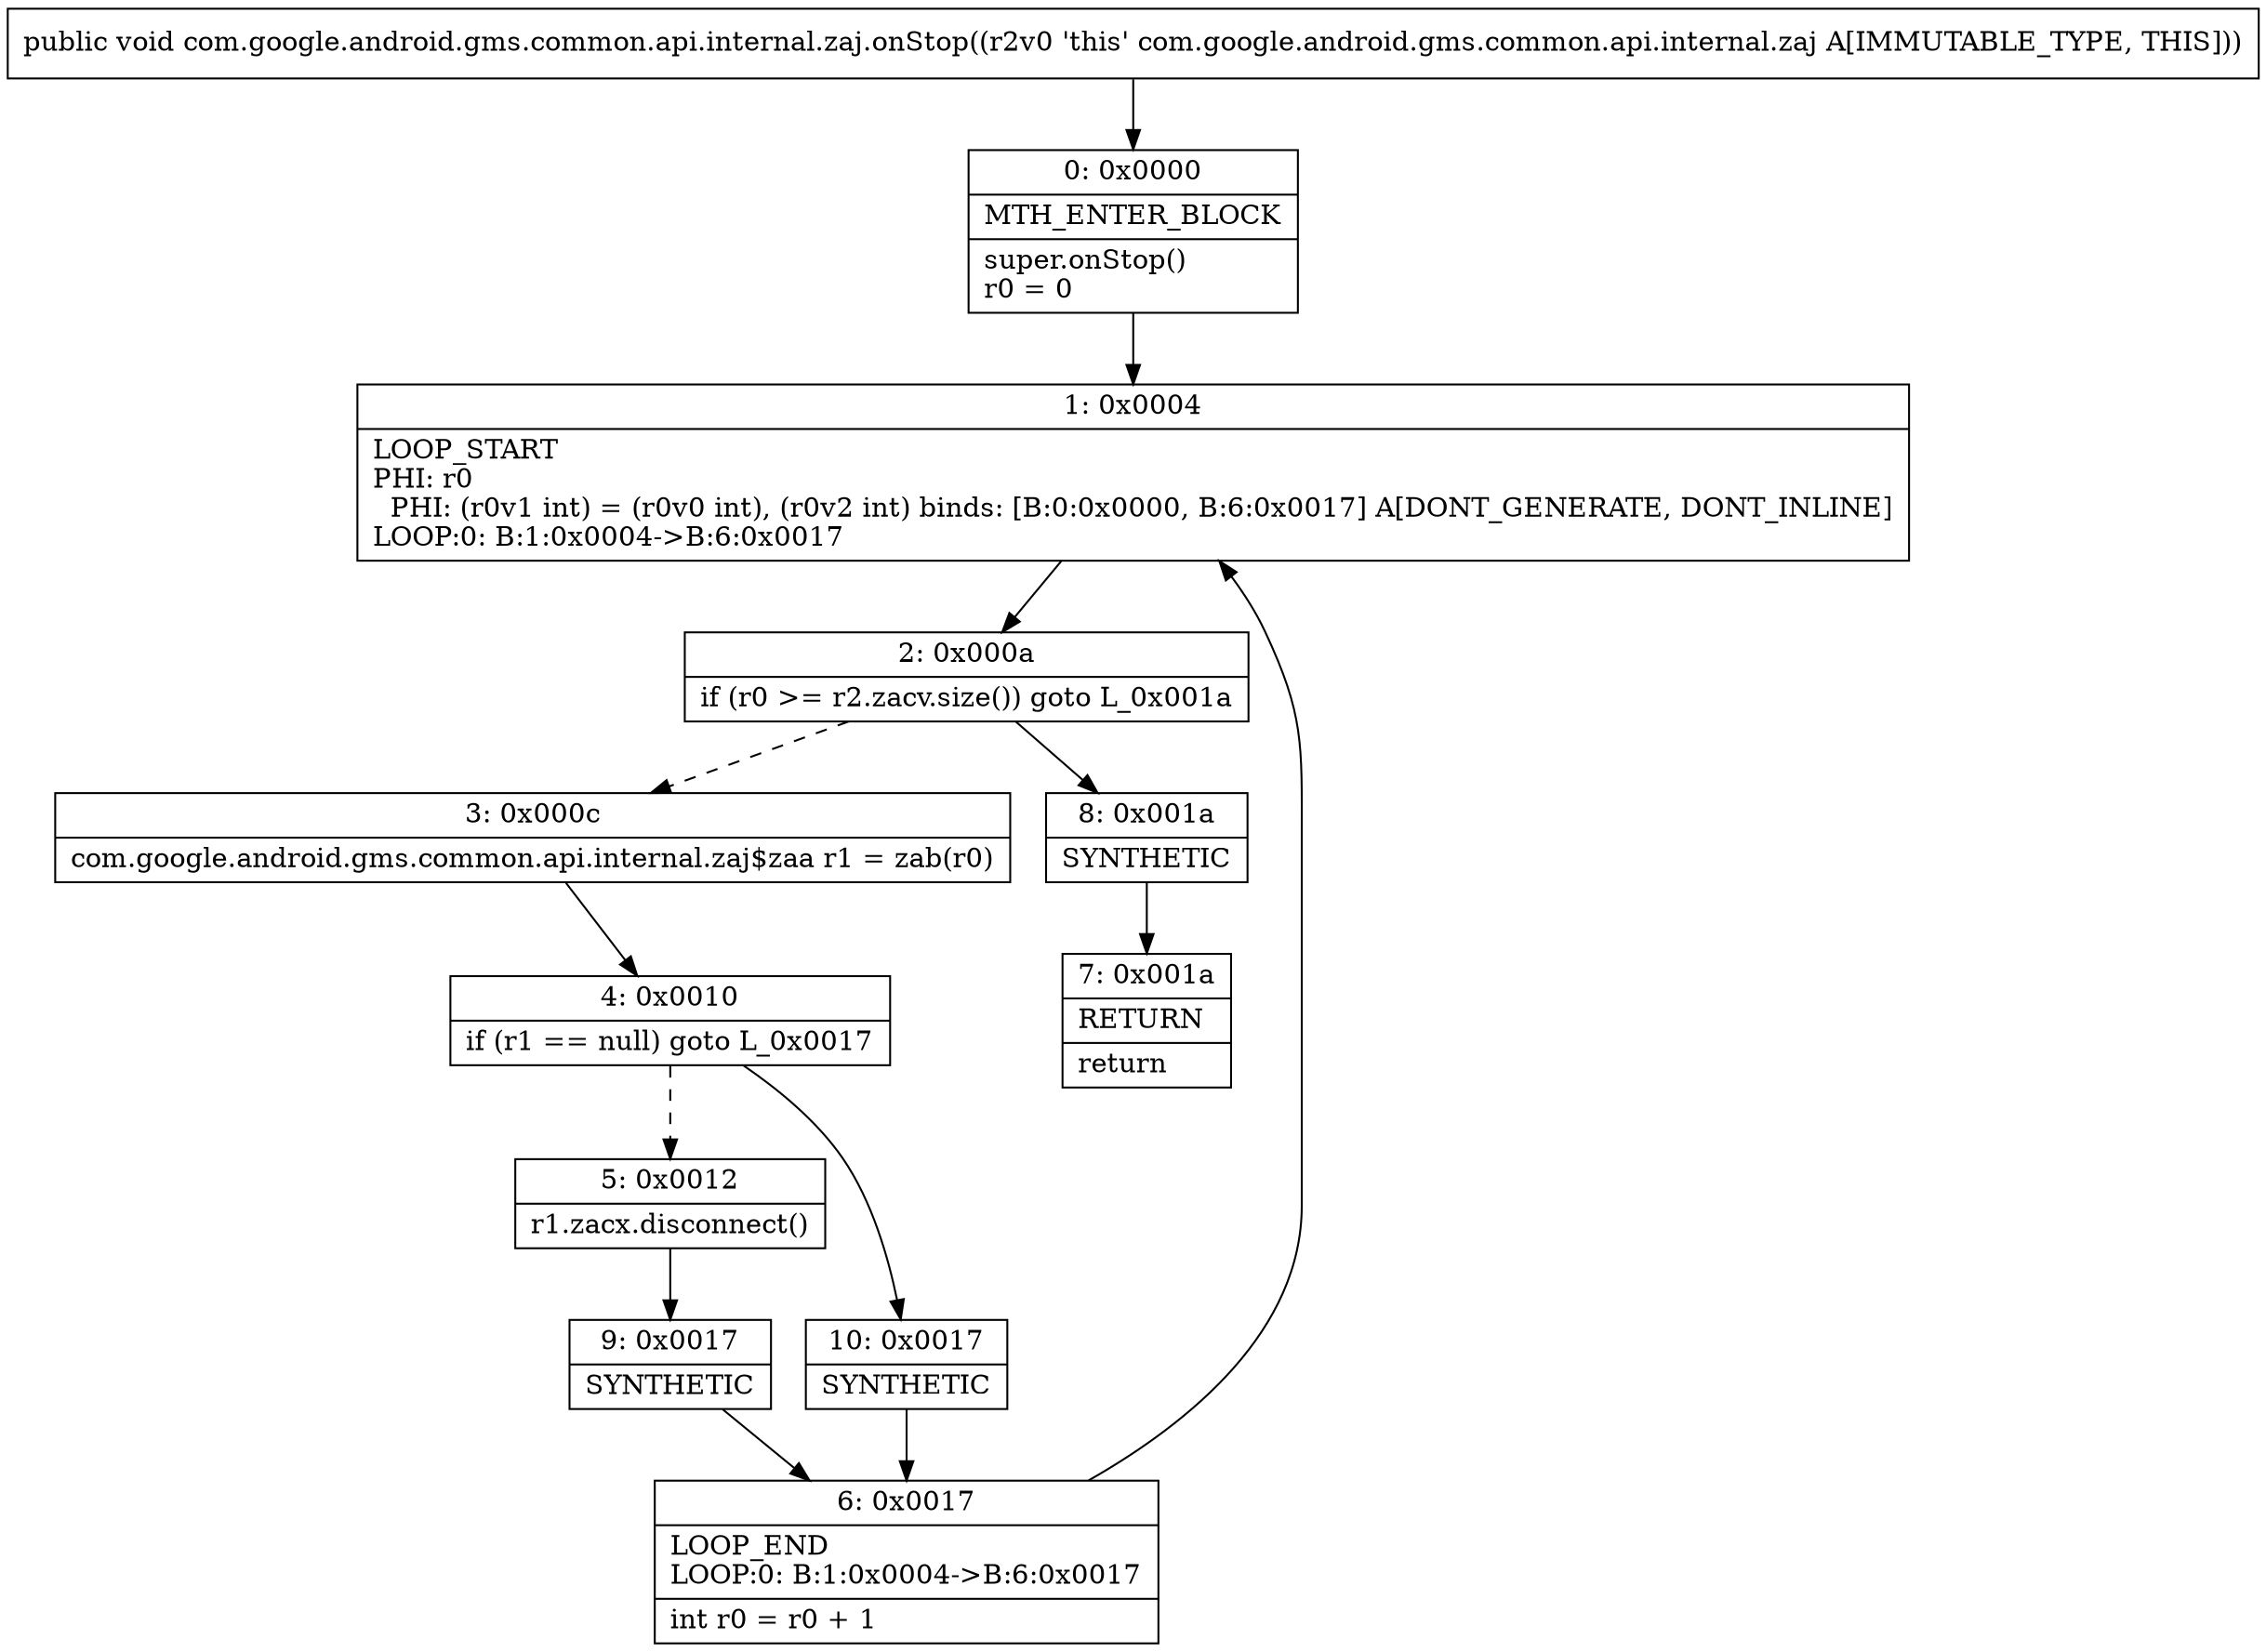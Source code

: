 digraph "CFG forcom.google.android.gms.common.api.internal.zaj.onStop()V" {
Node_0 [shape=record,label="{0\:\ 0x0000|MTH_ENTER_BLOCK\l|super.onStop()\lr0 = 0\l}"];
Node_1 [shape=record,label="{1\:\ 0x0004|LOOP_START\lPHI: r0 \l  PHI: (r0v1 int) = (r0v0 int), (r0v2 int) binds: [B:0:0x0000, B:6:0x0017] A[DONT_GENERATE, DONT_INLINE]\lLOOP:0: B:1:0x0004\-\>B:6:0x0017\l}"];
Node_2 [shape=record,label="{2\:\ 0x000a|if (r0 \>= r2.zacv.size()) goto L_0x001a\l}"];
Node_3 [shape=record,label="{3\:\ 0x000c|com.google.android.gms.common.api.internal.zaj$zaa r1 = zab(r0)\l}"];
Node_4 [shape=record,label="{4\:\ 0x0010|if (r1 == null) goto L_0x0017\l}"];
Node_5 [shape=record,label="{5\:\ 0x0012|r1.zacx.disconnect()\l}"];
Node_6 [shape=record,label="{6\:\ 0x0017|LOOP_END\lLOOP:0: B:1:0x0004\-\>B:6:0x0017\l|int r0 = r0 + 1\l}"];
Node_7 [shape=record,label="{7\:\ 0x001a|RETURN\l|return\l}"];
Node_8 [shape=record,label="{8\:\ 0x001a|SYNTHETIC\l}"];
Node_9 [shape=record,label="{9\:\ 0x0017|SYNTHETIC\l}"];
Node_10 [shape=record,label="{10\:\ 0x0017|SYNTHETIC\l}"];
MethodNode[shape=record,label="{public void com.google.android.gms.common.api.internal.zaj.onStop((r2v0 'this' com.google.android.gms.common.api.internal.zaj A[IMMUTABLE_TYPE, THIS])) }"];
MethodNode -> Node_0;
Node_0 -> Node_1;
Node_1 -> Node_2;
Node_2 -> Node_3[style=dashed];
Node_2 -> Node_8;
Node_3 -> Node_4;
Node_4 -> Node_5[style=dashed];
Node_4 -> Node_10;
Node_5 -> Node_9;
Node_6 -> Node_1;
Node_8 -> Node_7;
Node_9 -> Node_6;
Node_10 -> Node_6;
}


